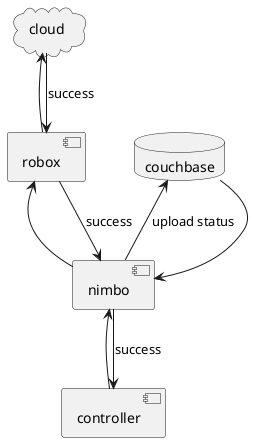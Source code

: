 @startuml
'https://plantuml.com/deployment-diagram

cloud cloud
component nimbo
component robox
component controller
database couchbase

'upload'
cloud <-- robox
robox <-- nimbo
nimbo <-- controller
'couchbase'
couchbase <-- nimbo: upload status
couchbase --> nimbo
'success'
cloud --> robox: success
robox --> nimbo: success
nimbo --> controller: success
@enduml
